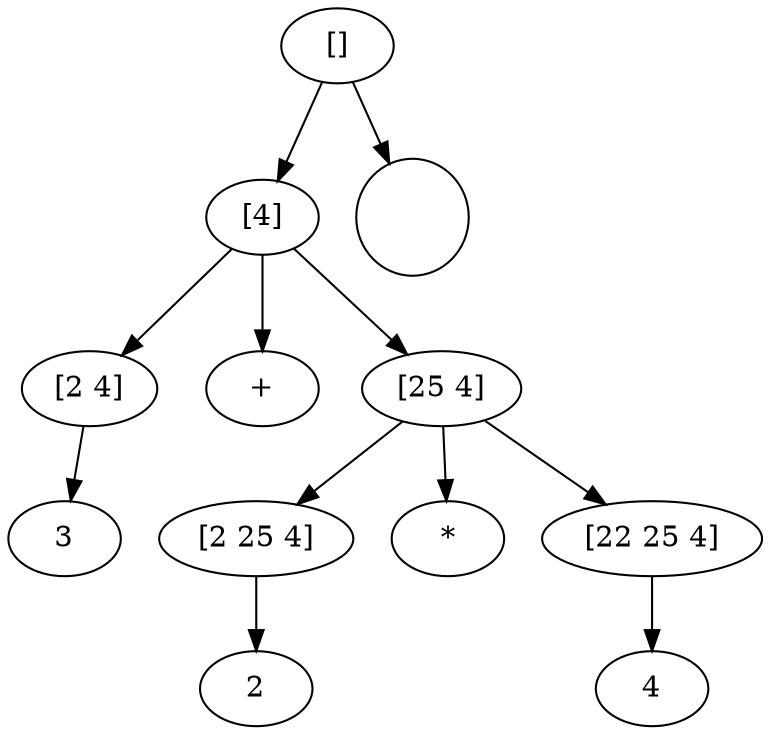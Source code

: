 digraph {
	"[]" [label="[]"]
	"[4]" [label="[4]"]
	"[]" -> "[4]"
	"[2 4]" [label="[2 4]"]
	"[4]" -> "[2 4]"
	3 [label=3]
	"[2 4]" -> 3
	"+" [label="+"]
	"[4]" -> "+"
	"[25 4]" [label="[25 4]"]
	"[4]" -> "[25 4]"
	"[2 25 4]" [label="[2 25 4]"]
	"[25 4]" -> "[2 25 4]"
	2 [label=2]
	"[2 25 4]" -> 2
	"*" [label="*"]
	"[25 4]" -> "*"
	"[22 25 4]" [label="[22 25 4]"]
	"[25 4]" -> "[22 25 4]"
	4 [label=4]
	"[22 25 4]" -> 4
	"
" [label="
"]
	"[]" -> "
"
}
